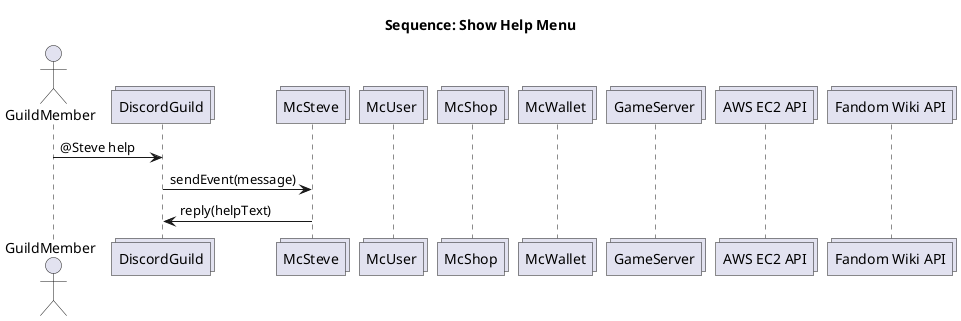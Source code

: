 @startuml sequence_help

title Sequence: Show Help Menu

actor GuildMember
collections DiscordGuild
collections McSteve
collections McUser
collections McShop
collections McWallet
collections GameServer
collections "AWS EC2 API"
collections "Fandom Wiki API"

GuildMember -> DiscordGuild: @Steve help
DiscordGuild -> McSteve: sendEvent(message)
DiscordGuild <- McSteve: reply(helpText)
@enduml